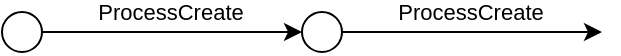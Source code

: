 <mxfile version="24.6.5" type="github">
  <diagram name="第 1 页" id="5Uo18wfBu-y3hTD8Gyx5">
    <mxGraphModel dx="1276" dy="457" grid="1" gridSize="10" guides="1" tooltips="1" connect="1" arrows="1" fold="1" page="1" pageScale="1" pageWidth="827" pageHeight="1169" math="0" shadow="0">
      <root>
        <mxCell id="0" />
        <mxCell id="1" parent="0" />
        <mxCell id="jvWQYEqCOIVOs4PS9VrX-1" value="" style="ellipse;whiteSpace=wrap;html=1;aspect=fixed;" vertex="1" parent="1">
          <mxGeometry x="140" y="275" width="20" height="20" as="geometry" />
        </mxCell>
        <mxCell id="jvWQYEqCOIVOs4PS9VrX-2" value="" style="endArrow=classic;html=1;rounded=0;exitX=1;exitY=0.5;exitDx=0;exitDy=0;" edge="1" parent="1" source="jvWQYEqCOIVOs4PS9VrX-1">
          <mxGeometry width="50" height="50" relative="1" as="geometry">
            <mxPoint x="390" y="270" as="sourcePoint" />
            <mxPoint x="290" y="285" as="targetPoint" />
          </mxGeometry>
        </mxCell>
        <mxCell id="jvWQYEqCOIVOs4PS9VrX-3" value="ProcessCreate" style="edgeLabel;html=1;align=center;verticalAlign=middle;resizable=0;points=[];" vertex="1" connectable="0" parent="jvWQYEqCOIVOs4PS9VrX-2">
          <mxGeometry x="-0.16" y="3" relative="1" as="geometry">
            <mxPoint x="9" y="-7" as="offset" />
          </mxGeometry>
        </mxCell>
        <mxCell id="jvWQYEqCOIVOs4PS9VrX-4" value="" style="ellipse;whiteSpace=wrap;html=1;aspect=fixed;" vertex="1" parent="1">
          <mxGeometry x="290" y="275" width="20" height="20" as="geometry" />
        </mxCell>
        <mxCell id="jvWQYEqCOIVOs4PS9VrX-5" value="" style="endArrow=classic;html=1;rounded=0;exitX=1;exitY=0.5;exitDx=0;exitDy=0;" edge="1" parent="1" source="jvWQYEqCOIVOs4PS9VrX-4">
          <mxGeometry width="50" height="50" relative="1" as="geometry">
            <mxPoint x="540" y="270" as="sourcePoint" />
            <mxPoint x="440" y="285" as="targetPoint" />
          </mxGeometry>
        </mxCell>
        <mxCell id="jvWQYEqCOIVOs4PS9VrX-6" value="ProcessCreate" style="edgeLabel;html=1;align=center;verticalAlign=middle;resizable=0;points=[];" vertex="1" connectable="0" parent="jvWQYEqCOIVOs4PS9VrX-5">
          <mxGeometry x="-0.16" y="3" relative="1" as="geometry">
            <mxPoint x="9" y="-7" as="offset" />
          </mxGeometry>
        </mxCell>
      </root>
    </mxGraphModel>
  </diagram>
</mxfile>
